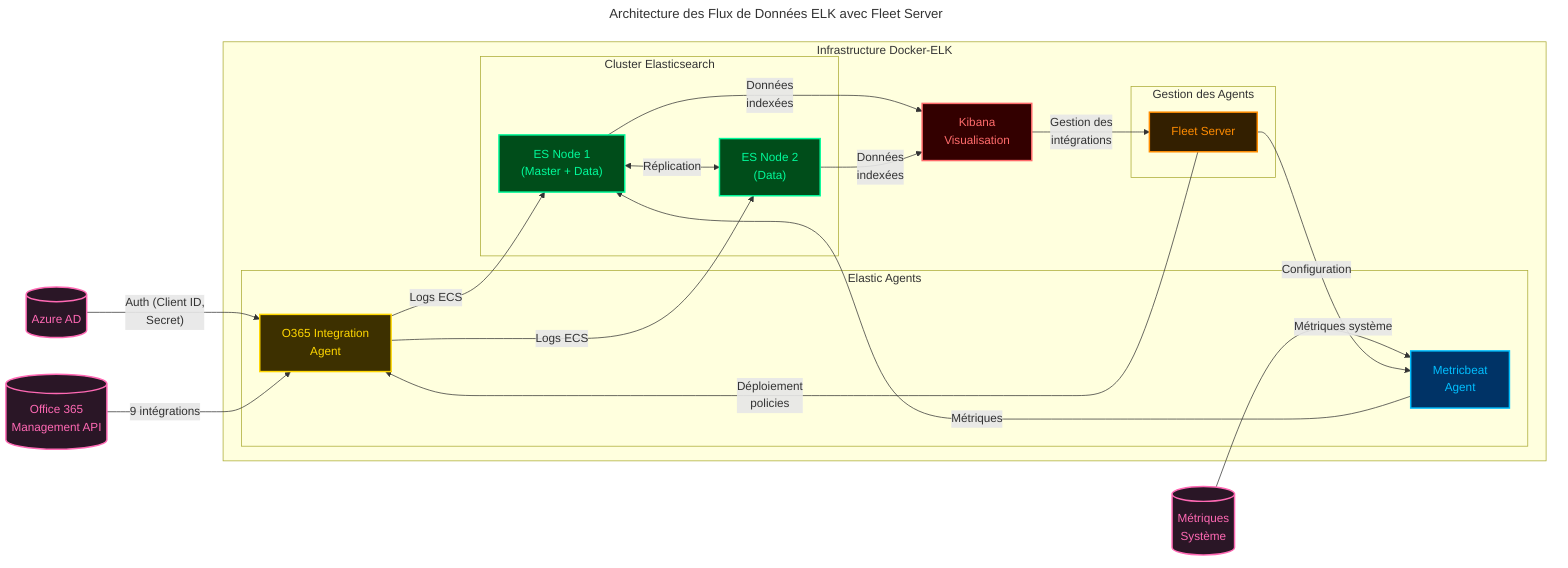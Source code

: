 ---
id: e6eb6789-46e3-4b84-b845-820131999af8
title: Architecture des Flux de Données ELK avec Fleet Server
---
flowchart LR
    %% Définition des styles pour thème sombre
    classDef source fill:#2a1626,stroke:#ff69b4,stroke-width:2px,color:#ff69b4;
    classDef agent fill:#3d3000,stroke:#ffd700,stroke-width:2px,color:#ffd700;
    classDef fleet fill:#331f00,stroke:#ff8c00,stroke-width:2px,color:#ff8c00;
    classDef storage fill:#004d1a,stroke:#00fa9a,stroke-width:2px,color:#00fa9a;
    classDef monitor fill:#003366,stroke:#00bfff,stroke-width:2px,color:#00bfff;
    classDef visual fill:#330000,stroke:#ff6b6b,stroke-width:2px,color:#ff6b6b;

    %% Sources de données externes
    O365[("Office 365<br/>Management API")]:::source
    Azure[("Azure AD")]:::source
    SYS[("Métriques<br/>Système")]:::source

    %% Infrastructure Docker-ELK
    subgraph Docker-ELK["Infrastructure Docker-ELK"]
        direction TB
        
        subgraph Agents["Elastic Agents"]
            direction LR
            O365Agent["O365 Integration<br/>Agent"]:::agent
            MB["Metricbeat<br/>Agent"]:::monitor
        end

        subgraph Management["Gestion des Agents"]
            FS["Fleet Server"]:::fleet
        end

        subgraph Storage["Cluster Elasticsearch"]
            direction LR
            ES1["ES Node 1<br/>(Master + Data)"]:::storage
            ES2["ES Node 2<br/>(Data)"]:::storage
        end

        KB["Kibana<br/>Visualisation"]:::visual
    end

    %% Flux d'authentification
    Azure -->|"Auth (Client ID,<br/>Secret)"| O365Agent
    
    %% Flux de données
    O365 -->|"9 intégrations"| O365Agent
    SYS -->|"Métriques système"| MB
    
    %% Gestion des agents
    FS -->|"Déploiement<br/>policies"| O365Agent
    FS -->|"Configuration"| MB
    
    %% Stockage et visualisation
    O365Agent -->|"Logs ECS"| ES1 & ES2
    MB -->|"Métriques"| ES1
    ES1 <-->|"Réplication"| ES2
    ES1 & ES2 -->|"Données<br/>indexées"| KB
    
    %% Gestion via Kibana
    KB -->|"Gestion des<br/>intégrations"| FS